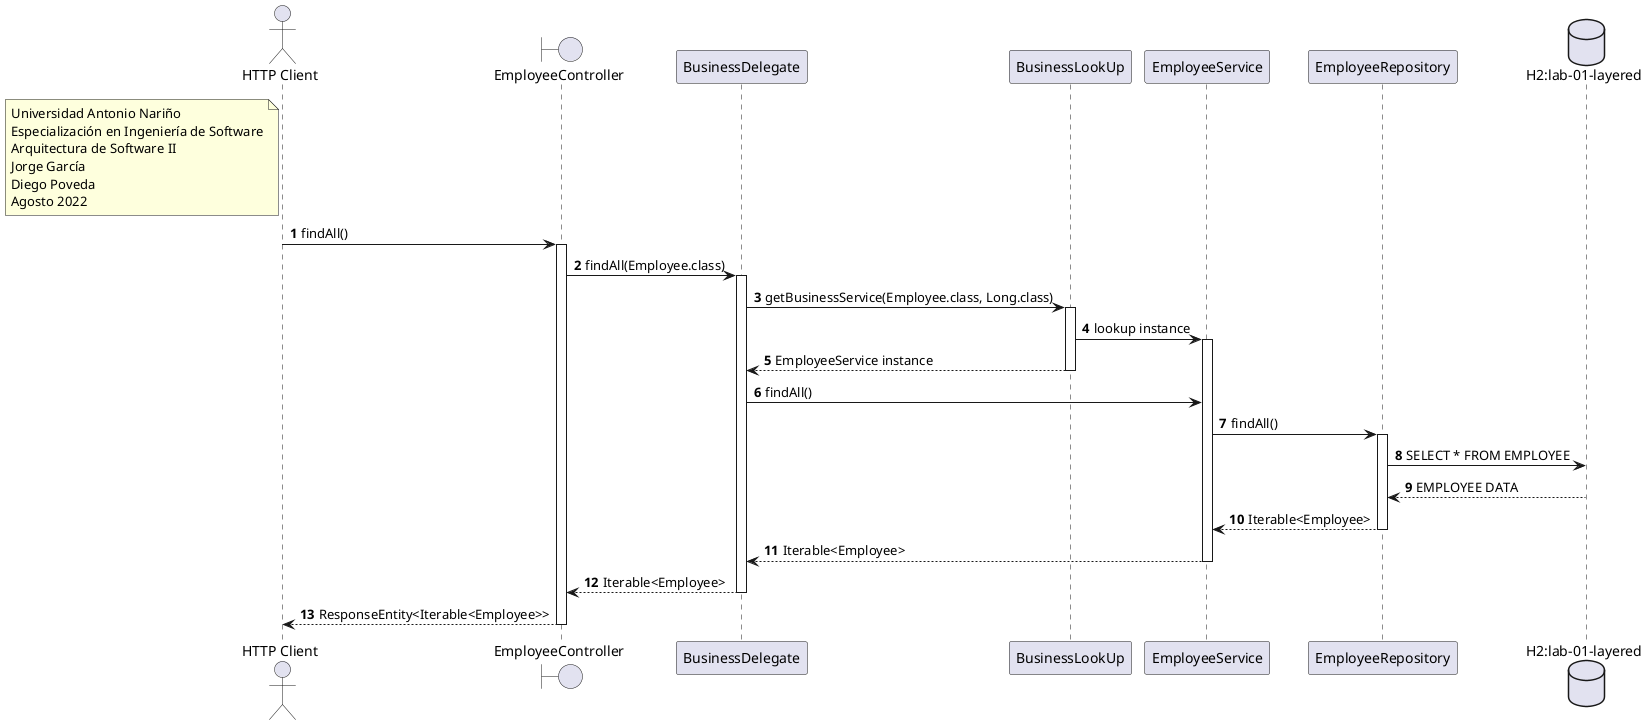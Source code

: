 '
' Copyright (C) 2022 Jorge Garcia, Diego Poveda, UAN.
'
'     This program is free software: you can redistribute it and/or modify
'     it under the terms of the GNU General Public License as published by
'     the Free Software Foundation, either version 3 of the License, or
'     (at your option) any later version.
'
'     This program is distributed in the hope that it will be useful,
'     but WITHOUT ANY WARRANTY; without even the implied warranty of
'     MERCHANTABILITY or FITNESS FOR A PARTICULAR PURPOSE.  See the
'     GNU General Public License for more details.
'
'     You should have received a copy of the GNU General Public License
'     along with this program.  If not, see <https://www.gnu.org/licenses/>.
'
@startuml sequence

autonumber

actor "HTTP Client"

note left of "HTTP Client"
Universidad Antonio Nariño
Especialización en Ingeniería de Software
Arquitectura de Software II
Jorge García
Diego Poveda
Agosto 2022
end note

boundary EmployeeController

"HTTP Client" -> EmployeeController:findAll()
activate EmployeeController

EmployeeController -> BusinessDelegate:findAll(Employee.class)
activate BusinessDelegate

BusinessDelegate -> BusinessLookUp:getBusinessService(Employee.class, Long.class)
activate BusinessLookUp

BusinessLookUp -> EmployeeService:lookup instance
activate EmployeeService

BusinessDelegate <-- BusinessLookUp:EmployeeService instance
deactivate BusinessLookUp

BusinessDelegate -> EmployeeService:findAll()

EmployeeService -> EmployeeRepository:findAll()
activate EmployeeRepository

database "H2:lab-01-layered"

EmployeeRepository -> "H2:lab-01-layered":SELECT * FROM EMPLOYEE

EmployeeRepository <-- "H2:lab-01-layered":EMPLOYEE DATA

EmployeeService <-- EmployeeRepository:Iterable<Employee>
deactivate EmployeeRepository

BusinessDelegate <-- EmployeeService:Iterable<Employee>
deactivate EmployeeService

EmployeeController <-- BusinessDelegate:Iterable<Employee>
deactivate BusinessDelegate

"HTTP Client" <-- EmployeeController:ResponseEntity<Iterable<Employee>>
deactivate EmployeeController

@enduml